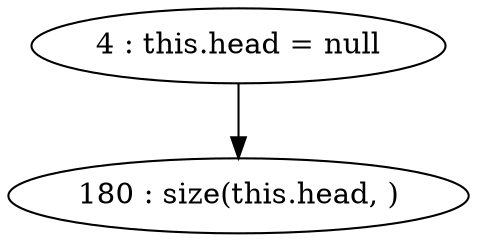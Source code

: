 digraph G {
"4 : this.head = null"
"4 : this.head = null" -> "180 : size(this.head, )"
"180 : size(this.head, )"
}